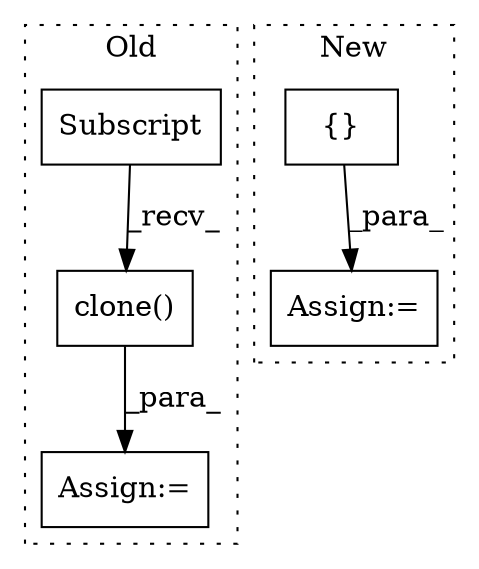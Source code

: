 digraph G {
subgraph cluster0 {
1 [label="clone()" a="75" s="4965" l="37" shape="box"];
3 [label="Assign:=" a="68" s="5074" l="3" shape="box"];
5 [label="Subscript" a="63" s="4965,0" l="29,0" shape="box"];
label = "Old";
style="dotted";
}
subgraph cluster1 {
2 [label="{}" a="59" s="4458,4473" l="1,0" shape="box"];
4 [label="Assign:=" a="68" s="4442" l="3" shape="box"];
label = "New";
style="dotted";
}
1 -> 3 [label="_para_"];
2 -> 4 [label="_para_"];
5 -> 1 [label="_recv_"];
}